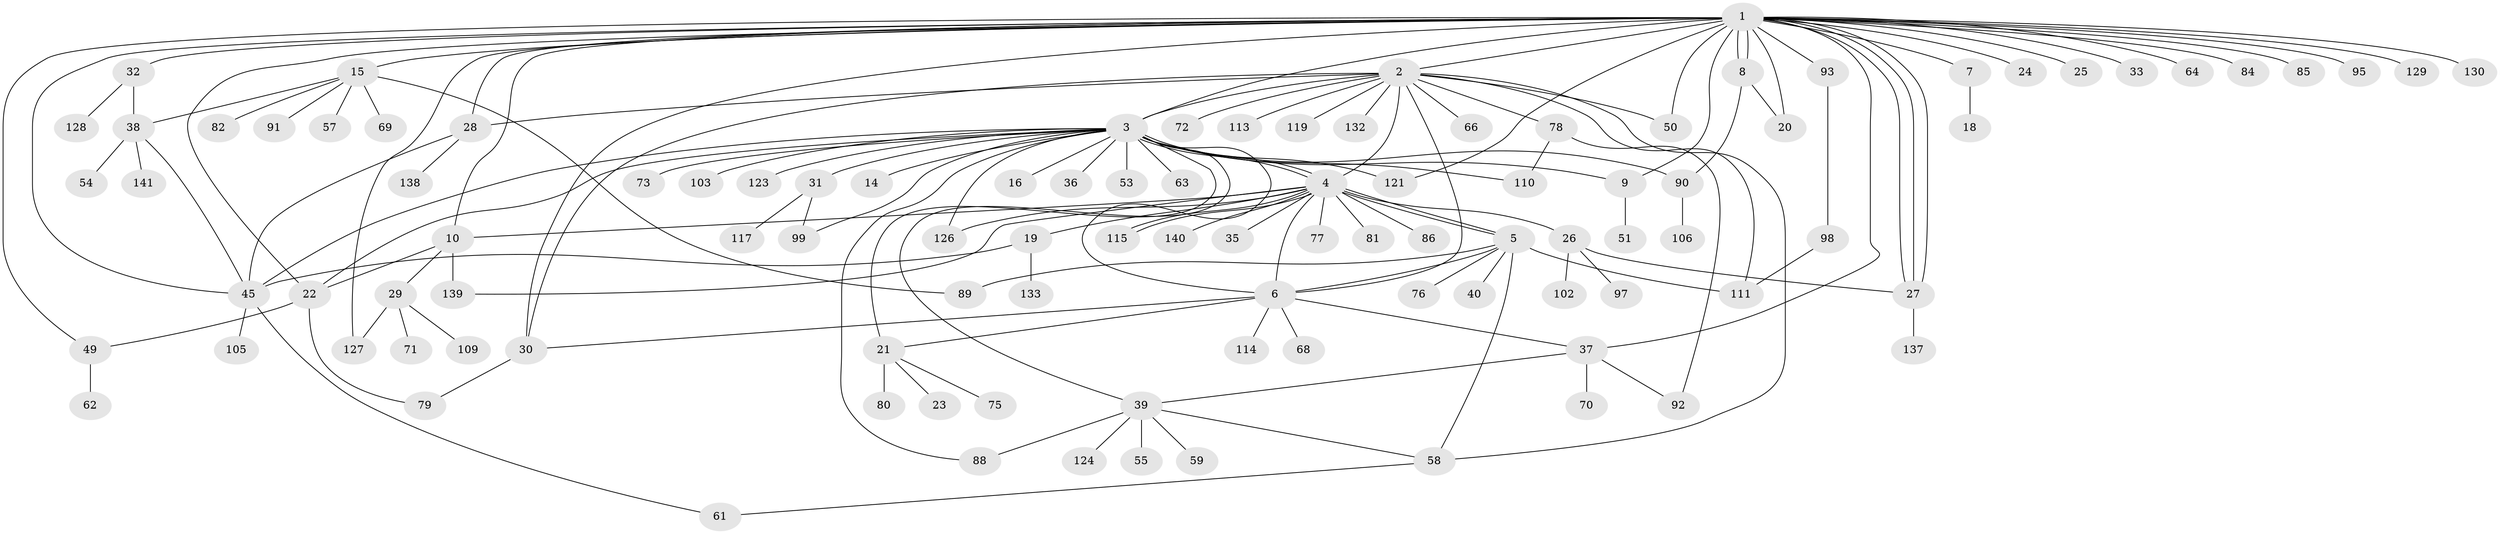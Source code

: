// original degree distribution, {34: 0.0070921985815602835, 12: 0.0070921985815602835, 21: 0.0070921985815602835, 16: 0.0070921985815602835, 10: 0.0070921985815602835, 9: 0.0070921985815602835, 2: 0.22695035460992907, 5: 0.04964539007092199, 3: 0.07092198581560284, 13: 0.0070921985815602835, 7: 0.02127659574468085, 4: 0.07092198581560284, 1: 0.48936170212765956, 6: 0.02127659574468085}
// Generated by graph-tools (version 1.1) at 2025/41/03/06/25 10:41:50]
// undirected, 104 vertices, 149 edges
graph export_dot {
graph [start="1"]
  node [color=gray90,style=filled];
  1 [super="+13"];
  2 [super="+67"];
  3 [super="+11"];
  4 [super="+12"];
  5 [super="+120"];
  6 [super="+44"];
  7;
  8 [super="+125"];
  9;
  10 [super="+48"];
  14;
  15 [super="+17"];
  16;
  18;
  19 [super="+65"];
  20;
  21 [super="+60"];
  22 [super="+87"];
  23 [super="+47"];
  24;
  25 [super="+42"];
  26 [super="+74"];
  27 [super="+131"];
  28;
  29 [super="+43"];
  30 [super="+41"];
  31 [super="+107"];
  32 [super="+34"];
  33;
  35;
  36;
  37 [super="+134"];
  38;
  39 [super="+52"];
  40;
  45 [super="+46"];
  49 [super="+122"];
  50 [super="+135"];
  51;
  53;
  54;
  55 [super="+56"];
  57;
  58 [super="+116"];
  59;
  61;
  62;
  63;
  64;
  66 [super="+101"];
  68;
  69 [super="+83"];
  70;
  71;
  72;
  73;
  75;
  76 [super="+100"];
  77;
  78;
  79 [super="+96"];
  80;
  81;
  82;
  84;
  85;
  86;
  88 [super="+104"];
  89 [super="+94"];
  90 [super="+108"];
  91;
  92;
  93;
  95;
  97;
  98 [super="+118"];
  99;
  102;
  103;
  105;
  106;
  109;
  110;
  111 [super="+112"];
  113;
  114;
  115;
  117;
  119;
  121;
  123;
  124;
  126;
  127 [super="+136"];
  128;
  129;
  130;
  132;
  133;
  137;
  138;
  139;
  140;
  141;
  1 -- 2 [weight=2];
  1 -- 3 [weight=2];
  1 -- 7;
  1 -- 8;
  1 -- 8;
  1 -- 9;
  1 -- 10;
  1 -- 15 [weight=2];
  1 -- 20;
  1 -- 22;
  1 -- 24;
  1 -- 25;
  1 -- 27;
  1 -- 27;
  1 -- 27;
  1 -- 30;
  1 -- 32;
  1 -- 33;
  1 -- 37;
  1 -- 45;
  1 -- 84;
  1 -- 85;
  1 -- 93;
  1 -- 95;
  1 -- 121;
  1 -- 127;
  1 -- 129;
  1 -- 130;
  1 -- 64;
  1 -- 28;
  1 -- 49;
  1 -- 50;
  2 -- 4;
  2 -- 6;
  2 -- 28;
  2 -- 50;
  2 -- 58;
  2 -- 66;
  2 -- 78;
  2 -- 113;
  2 -- 30;
  2 -- 132;
  2 -- 119;
  2 -- 72;
  2 -- 111;
  2 -- 3 [weight=2];
  3 -- 4 [weight=2];
  3 -- 4;
  3 -- 6;
  3 -- 14;
  3 -- 16;
  3 -- 21;
  3 -- 31 [weight=2];
  3 -- 36;
  3 -- 39;
  3 -- 73;
  3 -- 99;
  3 -- 103;
  3 -- 110;
  3 -- 121;
  3 -- 123;
  3 -- 126;
  3 -- 88;
  3 -- 9;
  3 -- 45;
  3 -- 53;
  3 -- 22;
  3 -- 90;
  3 -- 63;
  4 -- 5 [weight=2];
  4 -- 5;
  4 -- 19;
  4 -- 35;
  4 -- 77;
  4 -- 81;
  4 -- 86;
  4 -- 115 [weight=2];
  4 -- 115;
  4 -- 126;
  4 -- 139;
  4 -- 140;
  4 -- 6;
  4 -- 26;
  4 -- 10;
  5 -- 6;
  5 -- 40;
  5 -- 76;
  5 -- 111;
  5 -- 58;
  5 -- 89;
  6 -- 30;
  6 -- 37;
  6 -- 68;
  6 -- 114;
  6 -- 21;
  7 -- 18;
  8 -- 20;
  8 -- 90;
  9 -- 51;
  10 -- 22;
  10 -- 29;
  10 -- 139;
  15 -- 38;
  15 -- 91;
  15 -- 82;
  15 -- 69;
  15 -- 89;
  15 -- 57;
  19 -- 133;
  19 -- 45;
  21 -- 23;
  21 -- 75;
  21 -- 80;
  22 -- 49;
  22 -- 79;
  26 -- 97;
  26 -- 102;
  26 -- 27;
  27 -- 137;
  28 -- 45;
  28 -- 138;
  29 -- 71;
  29 -- 109;
  29 -- 127;
  30 -- 79;
  31 -- 117;
  31 -- 99;
  32 -- 128;
  32 -- 38;
  37 -- 70;
  37 -- 39;
  37 -- 92;
  38 -- 54;
  38 -- 141;
  38 -- 45;
  39 -- 55;
  39 -- 58;
  39 -- 88;
  39 -- 59;
  39 -- 124;
  45 -- 61;
  45 -- 105;
  49 -- 62;
  58 -- 61;
  78 -- 92;
  78 -- 110;
  90 -- 106;
  93 -- 98;
  98 -- 111;
}
